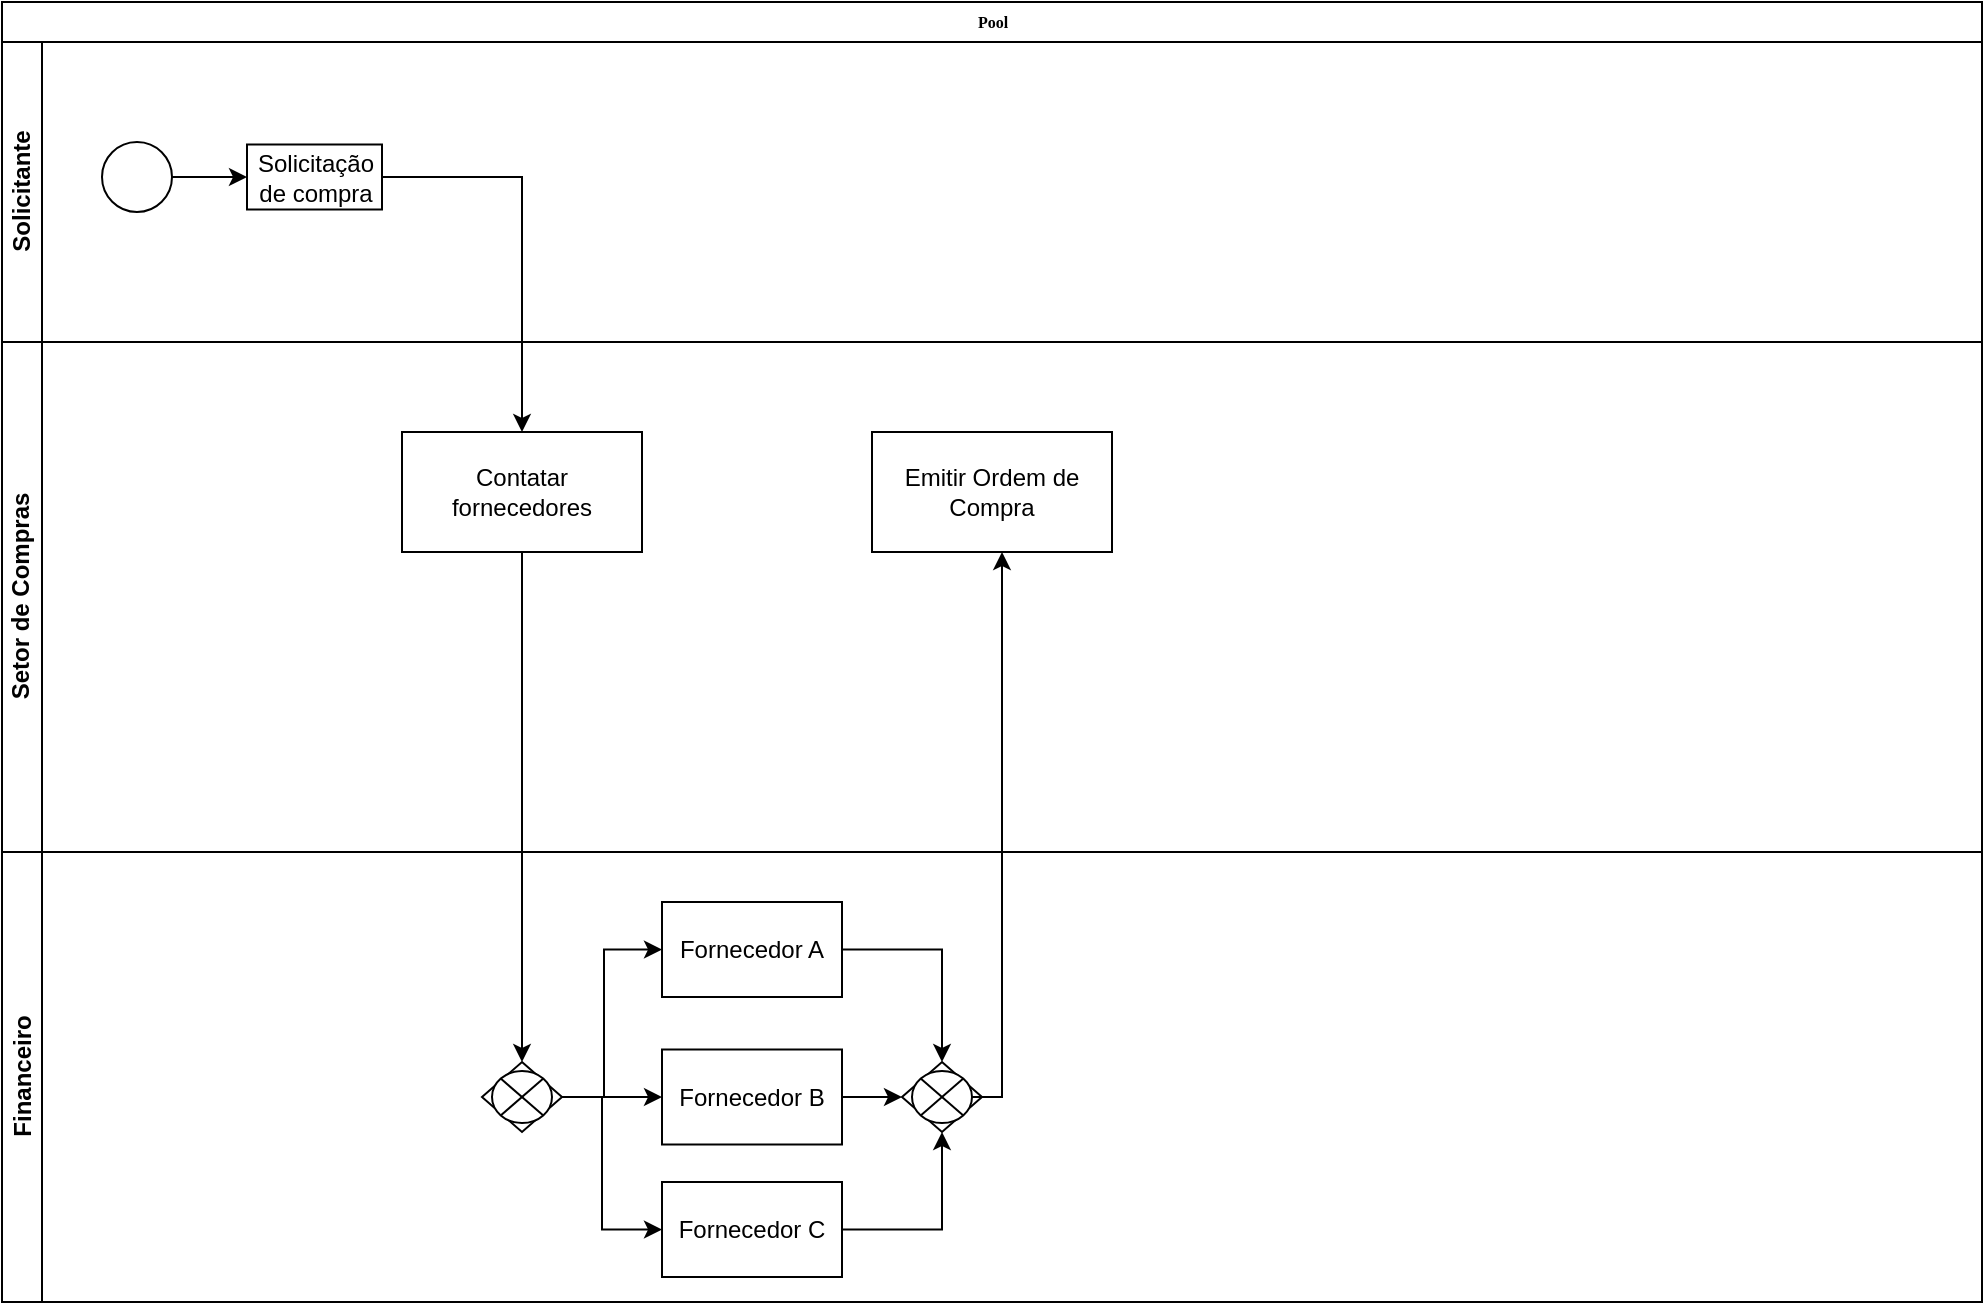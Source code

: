 <mxfile version="24.8.2">
  <diagram name="Page-1" id="c7488fd3-1785-93aa-aadb-54a6760d102a">
    <mxGraphModel dx="1028" dy="541" grid="1" gridSize="10" guides="1" tooltips="1" connect="1" arrows="1" fold="1" page="1" pageScale="1" pageWidth="1100" pageHeight="850" background="none" math="0" shadow="0">
      <root>
        <mxCell id="0" />
        <mxCell id="1" parent="0" />
        <mxCell id="2b4e8129b02d487f-1" value="Pool" style="swimlane;html=1;childLayout=stackLayout;horizontal=1;startSize=20;horizontalStack=0;rounded=0;shadow=0;labelBackgroundColor=none;strokeWidth=1;fontFamily=Verdana;fontSize=8;align=center;" parent="1" vertex="1">
          <mxGeometry x="20" y="20" width="990" height="650" as="geometry" />
        </mxCell>
        <mxCell id="2b4e8129b02d487f-2" value="Solicitante" style="swimlane;html=1;startSize=20;horizontal=0;" parent="2b4e8129b02d487f-1" vertex="1">
          <mxGeometry y="20" width="990" height="150" as="geometry" />
        </mxCell>
        <mxCell id="LP5cMxnmR4-kyR7MELWS-5" value="" style="edgeStyle=orthogonalEdgeStyle;rounded=0;orthogonalLoop=1;jettySize=auto;html=1;" edge="1" parent="2b4e8129b02d487f-2" source="LP5cMxnmR4-kyR7MELWS-3" target="LP5cMxnmR4-kyR7MELWS-4">
          <mxGeometry relative="1" as="geometry" />
        </mxCell>
        <mxCell id="LP5cMxnmR4-kyR7MELWS-3" value="" style="ellipse;whiteSpace=wrap;html=1;aspect=fixed;" vertex="1" parent="2b4e8129b02d487f-2">
          <mxGeometry x="50" y="50" width="35" height="35" as="geometry" />
        </mxCell>
        <mxCell id="LP5cMxnmR4-kyR7MELWS-4" value="Solicitação de compra" style="whiteSpace=wrap;html=1;" vertex="1" parent="2b4e8129b02d487f-2">
          <mxGeometry x="122.5" y="51.25" width="67.5" height="32.5" as="geometry" />
        </mxCell>
        <mxCell id="LP5cMxnmR4-kyR7MELWS-6" value="Setor de Compras" style="swimlane;html=1;startSize=20;horizontal=0;" vertex="1" parent="2b4e8129b02d487f-1">
          <mxGeometry y="170" width="990" height="255" as="geometry" />
        </mxCell>
        <mxCell id="LP5cMxnmR4-kyR7MELWS-7" value="Contatar fornecedores" style="whiteSpace=wrap;html=1;" vertex="1" parent="LP5cMxnmR4-kyR7MELWS-6">
          <mxGeometry x="200" y="45" width="120" height="60" as="geometry" />
        </mxCell>
        <mxCell id="LP5cMxnmR4-kyR7MELWS-36" value="Emitir Ordem de Compra" style="whiteSpace=wrap;html=1;" vertex="1" parent="LP5cMxnmR4-kyR7MELWS-6">
          <mxGeometry x="435" y="45" width="120" height="60" as="geometry" />
        </mxCell>
        <mxCell id="LP5cMxnmR4-kyR7MELWS-8" value="" style="edgeStyle=orthogonalEdgeStyle;rounded=0;orthogonalLoop=1;jettySize=auto;html=1;" edge="1" parent="2b4e8129b02d487f-1" source="LP5cMxnmR4-kyR7MELWS-4" target="LP5cMxnmR4-kyR7MELWS-7">
          <mxGeometry relative="1" as="geometry" />
        </mxCell>
        <mxCell id="LP5cMxnmR4-kyR7MELWS-21" value="" style="edgeStyle=orthogonalEdgeStyle;rounded=0;orthogonalLoop=1;jettySize=auto;html=1;" edge="1" parent="2b4e8129b02d487f-1" source="LP5cMxnmR4-kyR7MELWS-7" target="LP5cMxnmR4-kyR7MELWS-20">
          <mxGeometry relative="1" as="geometry" />
        </mxCell>
        <mxCell id="2b4e8129b02d487f-4" value="Financeiro" style="swimlane;html=1;startSize=20;horizontal=0;" parent="2b4e8129b02d487f-1" vertex="1">
          <mxGeometry y="425" width="990" height="225" as="geometry" />
        </mxCell>
        <mxCell id="LP5cMxnmR4-kyR7MELWS-23" value="" style="edgeStyle=orthogonalEdgeStyle;rounded=0;orthogonalLoop=1;jettySize=auto;html=1;" edge="1" parent="2b4e8129b02d487f-4" source="LP5cMxnmR4-kyR7MELWS-20" target="LP5cMxnmR4-kyR7MELWS-22">
          <mxGeometry relative="1" as="geometry" />
        </mxCell>
        <mxCell id="LP5cMxnmR4-kyR7MELWS-26" style="edgeStyle=orthogonalEdgeStyle;rounded=0;orthogonalLoop=1;jettySize=auto;html=1;exitX=1;exitY=0.5;exitDx=0;exitDy=0;entryX=0;entryY=0.5;entryDx=0;entryDy=0;" edge="1" parent="2b4e8129b02d487f-4" source="LP5cMxnmR4-kyR7MELWS-20" target="LP5cMxnmR4-kyR7MELWS-24">
          <mxGeometry relative="1" as="geometry">
            <mxPoint x="300" y="45" as="targetPoint" />
            <Array as="points">
              <mxPoint x="301" y="123" />
              <mxPoint x="301" y="49" />
            </Array>
          </mxGeometry>
        </mxCell>
        <mxCell id="LP5cMxnmR4-kyR7MELWS-27" style="edgeStyle=orthogonalEdgeStyle;rounded=0;orthogonalLoop=1;jettySize=auto;html=1;entryX=0;entryY=0.5;entryDx=0;entryDy=0;" edge="1" parent="2b4e8129b02d487f-4" source="LP5cMxnmR4-kyR7MELWS-20" target="LP5cMxnmR4-kyR7MELWS-25">
          <mxGeometry relative="1" as="geometry">
            <mxPoint x="300" y="195" as="targetPoint" />
            <Array as="points">
              <mxPoint x="300" y="123" />
              <mxPoint x="300" y="189" />
            </Array>
          </mxGeometry>
        </mxCell>
        <mxCell id="LP5cMxnmR4-kyR7MELWS-20" value="" style="rhombus;whiteSpace=wrap;html=1;" vertex="1" parent="2b4e8129b02d487f-4">
          <mxGeometry x="240" y="105" width="40" height="35" as="geometry" />
        </mxCell>
        <mxCell id="LP5cMxnmR4-kyR7MELWS-22" value="Fornecedor B" style="whiteSpace=wrap;html=1;" vertex="1" parent="2b4e8129b02d487f-4">
          <mxGeometry x="330" y="98.75" width="90" height="47.5" as="geometry" />
        </mxCell>
        <mxCell id="LP5cMxnmR4-kyR7MELWS-32" style="edgeStyle=orthogonalEdgeStyle;rounded=0;orthogonalLoop=1;jettySize=auto;html=1;exitX=1;exitY=0.5;exitDx=0;exitDy=0;entryX=0.5;entryY=1;entryDx=0;entryDy=0;" edge="1" parent="2b4e8129b02d487f-4" source="LP5cMxnmR4-kyR7MELWS-25" target="LP5cMxnmR4-kyR7MELWS-34">
          <mxGeometry relative="1" as="geometry">
            <mxPoint x="510" y="189" as="targetPoint" />
          </mxGeometry>
        </mxCell>
        <mxCell id="LP5cMxnmR4-kyR7MELWS-25" value="Fornecedor C" style="whiteSpace=wrap;html=1;" vertex="1" parent="2b4e8129b02d487f-4">
          <mxGeometry x="330" y="165" width="90" height="47.5" as="geometry" />
        </mxCell>
        <mxCell id="LP5cMxnmR4-kyR7MELWS-29" style="edgeStyle=orthogonalEdgeStyle;rounded=0;orthogonalLoop=1;jettySize=auto;html=1;entryX=0.5;entryY=0;entryDx=0;entryDy=0;" edge="1" parent="2b4e8129b02d487f-4" source="LP5cMxnmR4-kyR7MELWS-24" target="LP5cMxnmR4-kyR7MELWS-34">
          <mxGeometry relative="1" as="geometry">
            <mxPoint x="510" y="48.75" as="targetPoint" />
          </mxGeometry>
        </mxCell>
        <mxCell id="LP5cMxnmR4-kyR7MELWS-24" value="Fornecedor A" style="whiteSpace=wrap;html=1;" vertex="1" parent="2b4e8129b02d487f-4">
          <mxGeometry x="330" y="25" width="90" height="47.5" as="geometry" />
        </mxCell>
        <mxCell id="LP5cMxnmR4-kyR7MELWS-28" value="" style="shape=sumEllipse;perimeter=ellipsePerimeter;whiteSpace=wrap;html=1;backgroundOutline=1;" vertex="1" parent="2b4e8129b02d487f-4">
          <mxGeometry x="245" y="109.5" width="30" height="26" as="geometry" />
        </mxCell>
        <mxCell id="LP5cMxnmR4-kyR7MELWS-38" value="" style="edgeStyle=orthogonalEdgeStyle;rounded=0;orthogonalLoop=1;jettySize=auto;html=1;" edge="1" parent="2b4e8129b02d487f-4" source="LP5cMxnmR4-kyR7MELWS-22" target="LP5cMxnmR4-kyR7MELWS-34">
          <mxGeometry relative="1" as="geometry">
            <mxPoint x="530" y="567.5" as="targetPoint" />
            <mxPoint x="440" y="568" as="sourcePoint" />
          </mxGeometry>
        </mxCell>
        <mxCell id="LP5cMxnmR4-kyR7MELWS-34" value="" style="rhombus;whiteSpace=wrap;html=1;" vertex="1" parent="2b4e8129b02d487f-4">
          <mxGeometry x="450" y="105" width="40" height="35" as="geometry" />
        </mxCell>
        <mxCell id="LP5cMxnmR4-kyR7MELWS-35" value="" style="shape=sumEllipse;perimeter=ellipsePerimeter;whiteSpace=wrap;html=1;backgroundOutline=1;" vertex="1" parent="2b4e8129b02d487f-4">
          <mxGeometry x="455" y="109.5" width="30" height="26" as="geometry" />
        </mxCell>
        <mxCell id="LP5cMxnmR4-kyR7MELWS-37" value="" style="edgeStyle=orthogonalEdgeStyle;rounded=0;orthogonalLoop=1;jettySize=auto;html=1;" edge="1" parent="2b4e8129b02d487f-1" source="LP5cMxnmR4-kyR7MELWS-35" target="LP5cMxnmR4-kyR7MELWS-36">
          <mxGeometry relative="1" as="geometry">
            <Array as="points">
              <mxPoint x="500" y="548" />
            </Array>
          </mxGeometry>
        </mxCell>
      </root>
    </mxGraphModel>
  </diagram>
</mxfile>
